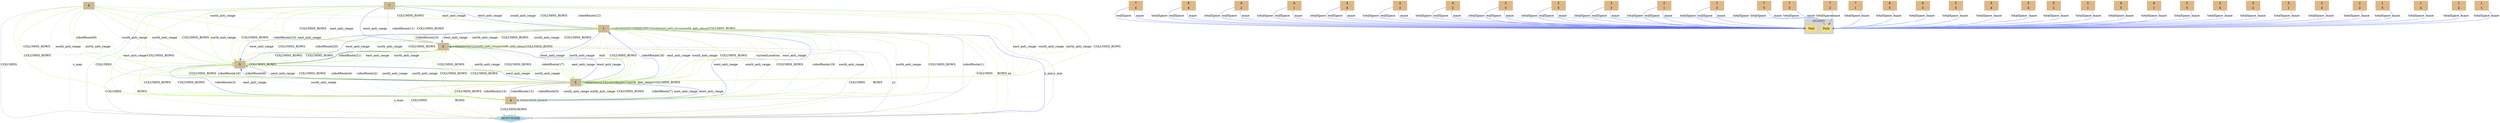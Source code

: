 digraph state {
 graph [fontsize=12]
rankdir=TB;
"1" -> "1" [label = "robotRoute(24)", color = "firebrick"];
"1" -> "2" [label = "robotRoute(23)", color = "sienna"];
"2" -> "2" [label = "robotRoute(22)", color = "SlateBlue4"];
"3" -> "2" [label = "robotRoute(21)", color = "black"];
"3" -> "1" [label = "robotRoute(20)", color = "#efdf84"];
"4" -> "1" [label = "robotRoute(19)", color = "#bdef6b"];
"5" -> "1" [label = "robotRoute(18)", color = "#5863ee"];
"5" -> "2" [label = "robotRoute(17)", color = "LightSteelBlue1"];
"5" -> "3" [label = "robotRoute(16)", color = "gray"];
"5" -> "4" [label = "robotRoute(15)", color = "#efdf84"];
"5" -> "5" [label = "robotRoute(14)", color = "#bdef6b"];
"4" -> "5" [label = "robotRoute(13)", color = "#5863ee"];
"7" -> "1" [label = "robotRoute(12)", color = "LightSteelBlue1"];
"7" -> "2" [label = "robotRoute(11)", color = "gray"];
"7" -> "3" [label = "robotRoute(10)", color = "#efdf84"];
"6" -> "3" [label = "robotRoute(9)", color = "#bdef6b"];
"5" -> "3" [label = "robotRoute(8)", color = "#5863ee"];
"5" -> "4" [label = "robotRoute(7)", color = "LightSteelBlue1"];
"5" -> "5" [label = "robotRoute(6)", color = "gray"];
"4" -> "5" [label = "robotRoute(5)", color = "#efdf84"];
"3" -> "5" [label = "robotRoute(4)", color = "#bdef6b"];
"3" -> "4" [label = "robotRoute(3)", color = "#5863ee"];
"2" -> "4" [label = "robotRoute(2)", color = "LightSteelBlue1"];
"1" -> "4" [label = "robotRoute(1)", color = "gray"];
"1" -> "5" [label = "currentLocation", color = "#efdf84"];
"7" -> "5" [label = "east_anti_range", color = "#bdef6b"];
"7" -> "4" [label = "east_anti_range", color = "#bdef6b"];
"7" -> "3" [label = "east_anti_range", color = "#bdef6b"];
"7" -> "2" [label = "east_anti_range", color = "#bdef6b"];
"7" -> "1" [label = "east_anti_range", color = "#bdef6b"];
"5" -> "4" [label = "east_anti_range", color = "#bdef6b"];
"5" -> "2" [label = "east_anti_range", color = "#bdef6b"];
"5" -> "1" [label = "east_anti_range", color = "#bdef6b"];
"3" -> "4" [label = "east_anti_range", color = "#bdef6b"];
"3" -> "2" [label = "east_anti_range", color = "#bdef6b"];
"1" -> "5" [label = "east_anti_range", color = "#bdef6b"];
"1" -> "1" [label = "east_anti_range", color = "#bdef6b"];
"7" -> "2" [label = "west_anti_range", color = "#5863ee"];
"7" -> "1" [label = "west_anti_range", color = "#5863ee"];
"5" -> "4" [label = "west_anti_range", color = "#5863ee"];
"5" -> "3" [label = "west_anti_range", color = "#5863ee"];
"5" -> "2" [label = "west_anti_range", color = "#5863ee"];
"3" -> "5" [label = "west_anti_range", color = "#5863ee"];
"3" -> "1" [label = "west_anti_range", color = "#5863ee"];
"1" -> "5" [label = "west_anti_range", color = "#5863ee"];
"1" -> "4" [label = "west_anti_range", color = "#5863ee"];
"1" -> "3" [label = "west_anti_range", color = "#5863ee"];
"1" -> "2" [label = "west_anti_range", color = "#5863ee"];
"1" -> "1" [label = "west_anti_range", color = "#5863ee"];
"7" -> "5" [label = "south_anti_range", color = "LightSteelBlue1"];
"7" -> "1" [label = "south_anti_range", color = "LightSteelBlue1"];
"6" -> "5" [label = "south_anti_range", color = "LightSteelBlue1"];
"6" -> "3" [label = "south_anti_range", color = "LightSteelBlue1"];
"6" -> "1" [label = "south_anti_range", color = "LightSteelBlue1"];
"5" -> "1" [label = "south_anti_range", color = "LightSteelBlue1"];
"4" -> "5" [label = "south_anti_range", color = "LightSteelBlue1"];
"4" -> "1" [label = "south_anti_range", color = "LightSteelBlue1"];
"3" -> "4" [label = "south_anti_range", color = "LightSteelBlue1"];
"3" -> "1" [label = "south_anti_range", color = "LightSteelBlue1"];
"2" -> "4" [label = "south_anti_range", color = "LightSteelBlue1"];
"2" -> "2" [label = "south_anti_range", color = "LightSteelBlue1"];
"2" -> "1" [label = "south_anti_range", color = "LightSteelBlue1"];
"1" -> "4" [label = "south_anti_range", color = "LightSteelBlue1"];
"1" -> "1" [label = "south_anti_range", color = "LightSteelBlue1"];
"2" -> "ROOT-NODE" [label = "yy", color = "gray"];
"1" -> "ROOT-NODE" [label = "xx", color = "#efdf84"];
"7" -> "5" [label = "north_anti_range", color = "#bdef6b"];
"7" -> "3" [label = "north_anti_range", color = "#bdef6b"];
"6" -> "5" [label = "north_anti_range", color = "#bdef6b"];
"6" -> "3" [label = "north_anti_range", color = "#bdef6b"];
"5" -> "5" [label = "north_anti_range", color = "#bdef6b"];
"4" -> "5" [label = "north_anti_range", color = "#bdef6b"];
"4" -> "1" [label = "north_anti_range", color = "#bdef6b"];
"3" -> "5" [label = "north_anti_range", color = "#bdef6b"];
"3" -> "2" [label = "north_anti_range", color = "#bdef6b"];
"2" -> "5" [label = "north_anti_range", color = "#bdef6b"];
"2" -> "4" [label = "north_anti_range", color = "#bdef6b"];
"2" -> "2" [label = "north_anti_range", color = "#bdef6b"];
"1" -> "5" [label = "north_anti_range", color = "#bdef6b"];
"1" -> "2" [label = "north_anti_range", color = "#bdef6b"];
"1" -> "ROOT-NODE" [label = "x_min", color = "#5863ee"];
"7" -> "ROOT-NODE" [label = "x_max", color = "LightSteelBlue1"];
"1" -> "ROOT-NODE" [label = "y_min", color = "gray"];
"5" -> "ROOT-NODE" [label = "y_max", color = "#efdf84"];
"1" -> "5" [label = "exit", color = "#bdef6b"];
"(7\|-\>4)" -> "Wall" [label = "wallSpace", color = "#5863ee"];
"(6\|-\>4)" -> "Wall" [label = "wallSpace", color = "#5863ee"];
"(6\|-\>2)" -> "Wall" [label = "wallSpace", color = "#5863ee"];
"(6\|-\>1)" -> "Wall" [label = "wallSpace", color = "#5863ee"];
"(4\|-\>4)" -> "Wall" [label = "wallSpace", color = "#5863ee"];
"(4\|-\>3)" -> "Wall" [label = "wallSpace", color = "#5863ee"];
"(4\|-\>2)" -> "Wall" [label = "wallSpace", color = "#5863ee"];
"(3\|-\>3)" -> "Wall" [label = "wallSpace", color = "#5863ee"];
"(2\|-\>5)" -> "Wall" [label = "wallSpace", color = "#5863ee"];
"(2\|-\>3)" -> "Wall" [label = "wallSpace", color = "#5863ee"];
"(2\|-\>1)" -> "Wall" [label = "wallSpace", color = "#5863ee"];
"(1\|-\>3)" -> "Wall" [label = "wallSpace", color = "#5863ee"];
"(7\|-\>5)" -> "Path" [label = "totalSpace", color = "LightSteelBlue1"];
"(7\|-\>4)" -> "Path" [label = "totalSpace", color = "LightSteelBlue1"];
"(7\|-\>3)" -> "Path" [label = "totalSpace", color = "LightSteelBlue1"];
"(7\|-\>2)" -> "Path" [label = "totalSpace", color = "LightSteelBlue1"];
"(7\|-\>1)" -> "Path" [label = "totalSpace", color = "LightSteelBlue1"];
"(6\|-\>5)" -> "Path" [label = "totalSpace", color = "LightSteelBlue1"];
"(6\|-\>4)" -> "Path" [label = "totalSpace", color = "LightSteelBlue1"];
"(6\|-\>3)" -> "Path" [label = "totalSpace", color = "LightSteelBlue1"];
"(6\|-\>2)" -> "Path" [label = "totalSpace", color = "LightSteelBlue1"];
"(6\|-\>1)" -> "Path" [label = "totalSpace", color = "LightSteelBlue1"];
"(5\|-\>5)" -> "Path" [label = "totalSpace", color = "LightSteelBlue1"];
"(5\|-\>4)" -> "Path" [label = "totalSpace", color = "LightSteelBlue1"];
"(5\|-\>3)" -> "Path" [label = "totalSpace", color = "LightSteelBlue1"];
"(5\|-\>2)" -> "Path" [label = "totalSpace", color = "LightSteelBlue1"];
"(5\|-\>1)" -> "Path" [label = "totalSpace", color = "LightSteelBlue1"];
"(4\|-\>5)" -> "Path" [label = "totalSpace", color = "LightSteelBlue1"];
"(4\|-\>4)" -> "Path" [label = "totalSpace", color = "LightSteelBlue1"];
"(4\|-\>3)" -> "Path" [label = "totalSpace", color = "LightSteelBlue1"];
"(4\|-\>2)" -> "Path" [label = "totalSpace", color = "LightSteelBlue1"];
"(4\|-\>1)" -> "Path" [label = "totalSpace", color = "LightSteelBlue1"];
"(3\|-\>5)" -> "Path" [label = "totalSpace", color = "LightSteelBlue1"];
"(3\|-\>4)" -> "Path" [label = "totalSpace", color = "LightSteelBlue1"];
"(3\|-\>3)" -> "Path" [label = "totalSpace", color = "LightSteelBlue1"];
"(3\|-\>2)" -> "Path" [label = "totalSpace", color = "LightSteelBlue1"];
"(3\|-\>1)" -> "Path" [label = "totalSpace", color = "LightSteelBlue1"];
"(2\|-\>5)" -> "Path" [label = "totalSpace", color = "LightSteelBlue1"];
"(2\|-\>4)" -> "Path" [label = "totalSpace", color = "LightSteelBlue1"];
"(2\|-\>3)" -> "Path" [label = "totalSpace", color = "LightSteelBlue1"];
"(2\|-\>2)" -> "Path" [label = "totalSpace", color = "LightSteelBlue1"];
"(2\|-\>1)" -> "Path" [label = "totalSpace", color = "LightSteelBlue1"];
"(1\|-\>5)" -> "Path" [label = "totalSpace", color = "LightSteelBlue1"];
"(1\|-\>4)" -> "Path" [label = "totalSpace", color = "LightSteelBlue1"];
"(1\|-\>3)" -> "Path" [label = "totalSpace", color = "LightSteelBlue1"];
"(1\|-\>2)" -> "Path" [label = "totalSpace", color = "LightSteelBlue1"];
"(1\|-\>1)" -> "Path" [label = "totalSpace", color = "LightSteelBlue1"];
"7" -> "ROOT-NODE" [label = "COLUMNS", color = "gray"];
"6" -> "ROOT-NODE" [label = "COLUMNS", color = "gray"];
"5" -> "ROOT-NODE" [label = "COLUMNS", color = "gray"];
"4" -> "ROOT-NODE" [label = "COLUMNS", color = "gray"];
"3" -> "ROOT-NODE" [label = "COLUMNS", color = "gray"];
"2" -> "ROOT-NODE" [label = "COLUMNS", color = "gray"];
"1" -> "ROOT-NODE" [label = "COLUMNS", color = "gray"];
"5" -> "ROOT-NODE" [label = "ROWS", color = "#efdf84"];
"4" -> "ROOT-NODE" [label = "ROWS", color = "#efdf84"];
"3" -> "ROOT-NODE" [label = "ROWS", color = "#efdf84"];
"2" -> "ROOT-NODE" [label = "ROWS", color = "#efdf84"];
"1" -> "ROOT-NODE" [label = "ROWS", color = "#efdf84"];
"7" -> "5" [label = "COLUMNS_ROWS", color = "#bdef6b"];
"7" -> "4" [label = "COLUMNS_ROWS", color = "#bdef6b"];
"7" -> "3" [label = "COLUMNS_ROWS", color = "#bdef6b"];
"7" -> "2" [label = "COLUMNS_ROWS", color = "#bdef6b"];
"7" -> "1" [label = "COLUMNS_ROWS", color = "#bdef6b"];
"6" -> "5" [label = "COLUMNS_ROWS", color = "#bdef6b"];
"6" -> "4" [label = "COLUMNS_ROWS", color = "#bdef6b"];
"6" -> "3" [label = "COLUMNS_ROWS", color = "#bdef6b"];
"6" -> "2" [label = "COLUMNS_ROWS", color = "#bdef6b"];
"6" -> "1" [label = "COLUMNS_ROWS", color = "#bdef6b"];
"5" -> "5" [label = "COLUMNS_ROWS", color = "#bdef6b"];
"5" -> "4" [label = "COLUMNS_ROWS", color = "#bdef6b"];
"5" -> "3" [label = "COLUMNS_ROWS", color = "#bdef6b"];
"5" -> "2" [label = "COLUMNS_ROWS", color = "#bdef6b"];
"5" -> "1" [label = "COLUMNS_ROWS", color = "#bdef6b"];
"4" -> "5" [label = "COLUMNS_ROWS", color = "#bdef6b"];
"4" -> "4" [label = "COLUMNS_ROWS", color = "#bdef6b"];
"4" -> "3" [label = "COLUMNS_ROWS", color = "#bdef6b"];
"4" -> "2" [label = "COLUMNS_ROWS", color = "#bdef6b"];
"4" -> "1" [label = "COLUMNS_ROWS", color = "#bdef6b"];
"3" -> "5" [label = "COLUMNS_ROWS", color = "#bdef6b"];
"3" -> "4" [label = "COLUMNS_ROWS", color = "#bdef6b"];
"3" -> "3" [label = "COLUMNS_ROWS", color = "#bdef6b"];
"3" -> "2" [label = "COLUMNS_ROWS", color = "#bdef6b"];
"3" -> "1" [label = "COLUMNS_ROWS", color = "#bdef6b"];
"2" -> "5" [label = "COLUMNS_ROWS", color = "#bdef6b"];
"2" -> "4" [label = "COLUMNS_ROWS", color = "#bdef6b"];
"2" -> "3" [label = "COLUMNS_ROWS", color = "#bdef6b"];
"2" -> "2" [label = "COLUMNS_ROWS", color = "#bdef6b"];
"2" -> "1" [label = "COLUMNS_ROWS", color = "#bdef6b"];
"1" -> "5" [label = "COLUMNS_ROWS", color = "#bdef6b"];
"1" -> "4" [label = "COLUMNS_ROWS", color = "#bdef6b"];
"1" -> "3" [label = "COLUMNS_ROWS", color = "#bdef6b"];
"1" -> "2" [label = "COLUMNS_ROWS", color = "#bdef6b"];
"1" -> "1" [label = "COLUMNS_ROWS", color = "#bdef6b"];
"(7\|-\>5)" -> "Path" [label = "maze", color = "#5863ee"];
"(7\|-\>4)" -> "Wall" [label = "maze", color = "#5863ee"];
"(7\|-\>3)" -> "Path" [label = "maze", color = "#5863ee"];
"(7\|-\>2)" -> "Path" [label = "maze", color = "#5863ee"];
"(7\|-\>1)" -> "Path" [label = "maze", color = "#5863ee"];
"(6\|-\>5)" -> "Path" [label = "maze", color = "#5863ee"];
"(6\|-\>4)" -> "Wall" [label = "maze", color = "#5863ee"];
"(6\|-\>3)" -> "Path" [label = "maze", color = "#5863ee"];
"(6\|-\>2)" -> "Wall" [label = "maze", color = "#5863ee"];
"(6\|-\>1)" -> "Wall" [label = "maze", color = "#5863ee"];
"(5\|-\>5)" -> "Path" [label = "maze", color = "#5863ee"];
"(5\|-\>4)" -> "Path" [label = "maze", color = "#5863ee"];
"(5\|-\>3)" -> "Path" [label = "maze", color = "#5863ee"];
"(5\|-\>2)" -> "Path" [label = "maze", color = "#5863ee"];
"(5\|-\>1)" -> "Path" [label = "maze", color = "#5863ee"];
"(4\|-\>5)" -> "Path" [label = "maze", color = "#5863ee"];
"(4\|-\>4)" -> "Wall" [label = "maze", color = "#5863ee"];
"(4\|-\>3)" -> "Wall" [label = "maze", color = "#5863ee"];
"(4\|-\>2)" -> "Wall" [label = "maze", color = "#5863ee"];
"(4\|-\>1)" -> "Path" [label = "maze", color = "#5863ee"];
"(3\|-\>5)" -> "Path" [label = "maze", color = "#5863ee"];
"(3\|-\>4)" -> "Path" [label = "maze", color = "#5863ee"];
"(3\|-\>3)" -> "Wall" [label = "maze", color = "#5863ee"];
"(3\|-\>2)" -> "Path" [label = "maze", color = "#5863ee"];
"(3\|-\>1)" -> "Path" [label = "maze", color = "#5863ee"];
"(2\|-\>5)" -> "Wall" [label = "maze", color = "#5863ee"];
"(2\|-\>4)" -> "Path" [label = "maze", color = "#5863ee"];
"(2\|-\>3)" -> "Wall" [label = "maze", color = "#5863ee"];
"(2\|-\>2)" -> "Path" [label = "maze", color = "#5863ee"];
"(2\|-\>1)" -> "Wall" [label = "maze", color = "#5863ee"];
"(1\|-\>5)" -> "Path" [label = "maze", color = "#5863ee"];
"(1\|-\>4)" -> "Path" [label = "maze", color = "#5863ee"];
"(1\|-\>3)" -> "Wall" [label = "maze", color = "#5863ee"];
"(1\|-\>2)" -> "Path" [label = "maze", color = "#5863ee"];
"(1\|-\>1)" -> "Path" [label = "maze", color = "#5863ee"];
"1" [color = "wheat3", style = "filled, solid", shape = "box"]
"2" [color = "wheat3", style = "filled, solid", shape = "box"]
"3" [color = "wheat3", style = "filled, solid", shape = "box"]
"4" [color = "wheat3", style = "filled, solid", shape = "box"]
"5" [color = "wheat3", style = "filled, solid", shape = "box"]
"7" [color = "wheat3", style = "filled, solid", shape = "box"]
"6" [color = "wheat3", style = "filled, solid", shape = "box"]
"ROOT-NODE" [color = "lightblue", style = "filled, solid", shape = "diamond"]
"(7\|-\>4)" [shape=record, label="|{  { 7 } | { 4 }  }|", color = "burlywood", style = "filled, solid"]
"Wall" [color = "#efdf84", style = "filled, solid", shape = "box"]
"(6\|-\>4)" [shape=record, label="|{  { 6 } | { 4 }  }|", color = "burlywood", style = "filled, solid"]
"(6\|-\>2)" [shape=record, label="|{  { 6 } | { 2 }  }|", color = "burlywood", style = "filled, solid"]
"(6\|-\>1)" [shape=record, label="|{  { 6 } | { 1 }  }|", color = "burlywood", style = "filled, solid"]
"(4\|-\>4)" [shape=record, label="|{  { 4 } | { 4 }  }|", color = "burlywood", style = "filled, solid"]
"(4\|-\>3)" [shape=record, label="|{  { 4 } | { 3 }  }|", color = "burlywood", style = "filled, solid"]
"(4\|-\>2)" [shape=record, label="|{  { 4 } | { 2 }  }|", color = "burlywood", style = "filled, solid"]
"(3\|-\>3)" [shape=record, label="|{  { 3 } | { 3 }  }|", color = "burlywood", style = "filled, solid"]
"(2\|-\>5)" [shape=record, label="|{  { 2 } | { 5 }  }|", color = "burlywood", style = "filled, solid"]
"(2\|-\>3)" [shape=record, label="|{  { 2 } | { 3 }  }|", color = "burlywood", style = "filled, solid"]
"(2\|-\>1)" [shape=record, label="|{  { 2 } | { 1 }  }|", color = "burlywood", style = "filled, solid"]
"(1\|-\>3)" [shape=record, label="|{  { 1 } | { 3 }  }|", color = "burlywood", style = "filled, solid"]
"(7\|-\>5)" [shape=record, label="|{  { 7 } | { 5 }  }|", color = "burlywood", style = "filled, solid"]
"Path" [color = "#efdf84", style = "filled, solid", shape = "box"]
"(7\|-\>3)" [shape=record, label="|{  { 7 } | { 3 }  }|", color = "burlywood", style = "filled, solid"]
"(7\|-\>2)" [shape=record, label="|{  { 7 } | { 2 }  }|", color = "burlywood", style = "filled, solid"]
"(7\|-\>1)" [shape=record, label="|{  { 7 } | { 1 }  }|", color = "burlywood", style = "filled, solid"]
"(6\|-\>5)" [shape=record, label="|{  { 6 } | { 5 }  }|", color = "burlywood", style = "filled, solid"]
"(6\|-\>3)" [shape=record, label="|{  { 6 } | { 3 }  }|", color = "burlywood", style = "filled, solid"]
"(5\|-\>5)" [shape=record, label="|{  { 5 } | { 5 }  }|", color = "burlywood", style = "filled, solid"]
"(5\|-\>4)" [shape=record, label="|{  { 5 } | { 4 }  }|", color = "burlywood", style = "filled, solid"]
"(5\|-\>3)" [shape=record, label="|{  { 5 } | { 3 }  }|", color = "burlywood", style = "filled, solid"]
"(5\|-\>2)" [shape=record, label="|{  { 5 } | { 2 }  }|", color = "burlywood", style = "filled, solid"]
"(5\|-\>1)" [shape=record, label="|{  { 5 } | { 1 }  }|", color = "burlywood", style = "filled, solid"]
"(4\|-\>5)" [shape=record, label="|{  { 4 } | { 5 }  }|", color = "burlywood", style = "filled, solid"]
"(4\|-\>1)" [shape=record, label="|{  { 4 } | { 1 }  }|", color = "burlywood", style = "filled, solid"]
"(3\|-\>5)" [shape=record, label="|{  { 3 } | { 5 }  }|", color = "burlywood", style = "filled, solid"]
"(3\|-\>4)" [shape=record, label="|{  { 3 } | { 4 }  }|", color = "burlywood", style = "filled, solid"]
"(3\|-\>2)" [shape=record, label="|{  { 3 } | { 2 }  }|", color = "burlywood", style = "filled, solid"]
"(3\|-\>1)" [shape=record, label="|{  { 3 } | { 1 }  }|", color = "burlywood", style = "filled, solid"]
"(2\|-\>4)" [shape=record, label="|{  { 2 } | { 4 }  }|", color = "burlywood", style = "filled, solid"]
"(2\|-\>2)" [shape=record, label="|{  { 2 } | { 2 }  }|", color = "burlywood", style = "filled, solid"]
"(1\|-\>5)" [shape=record, label="|{  { 1 } | { 5 }  }|", color = "burlywood", style = "filled, solid"]
"(1\|-\>4)" [shape=record, label="|{  { 1 } | { 4 }  }|", color = "burlywood", style = "filled, solid"]
"(1\|-\>2)" [shape=record, label="|{  { 1 } | { 2 }  }|", color = "burlywood", style = "filled, solid"]
"(1\|-\>1)" [shape=record, label="|{  { 1 } | { 1 }  }|", color = "burlywood", style = "filled, solid"]
subgraph "cluster_STATUS" {node [style=filled,color=white]; label="STATUS"; style=filled;color=lightgrey; }
subgraph "cluster_YES_NO" {node [style=filled,color=white]; label="YES_NO"; style=filled;color=lightgrey; }
subgraph "cluster_VALIDITY" {node [style=filled,color=white]; label="VALIDITY"; style=filled;color=lightgrey; Path; Wall; }
subgraph "cluster_STATUS_REASON" {node [style=filled,color=white]; label="STATUS_REASON"; style=filled;color=lightgrey; }
}